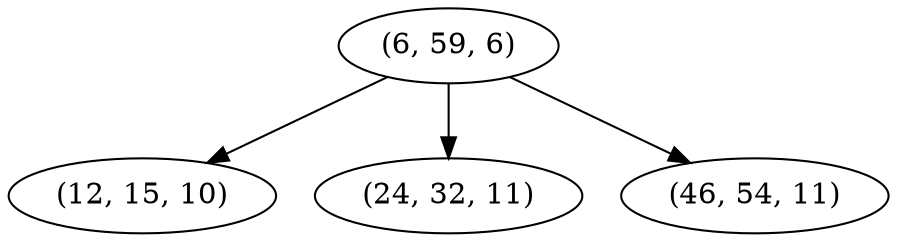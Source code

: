 digraph tree {
    "(6, 59, 6)";
    "(12, 15, 10)";
    "(24, 32, 11)";
    "(46, 54, 11)";
    "(6, 59, 6)" -> "(12, 15, 10)";
    "(6, 59, 6)" -> "(24, 32, 11)";
    "(6, 59, 6)" -> "(46, 54, 11)";
}
